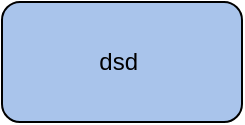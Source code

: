 <mxfile version="16.5.6" type="github">
  <diagram id="mZCeL3TtuJ6y8p_ebfG8" name="第 1 页">
    <mxGraphModel dx="1123" dy="699" grid="1" gridSize="10" guides="1" tooltips="1" connect="1" arrows="1" fold="1" page="1" pageScale="1" pageWidth="827" pageHeight="1169" math="0" shadow="0">
      <root>
        <mxCell id="0" />
        <mxCell id="1" parent="0" />
        <mxCell id="AJO2Z7t3AOlEYkgQesFq-6" value="dsd&amp;nbsp;" style="rounded=1;whiteSpace=wrap;html=1;fillColor=#A9C4EB;" vertex="1" parent="1">
          <mxGeometry x="220" y="200" width="120" height="60" as="geometry" />
        </mxCell>
      </root>
    </mxGraphModel>
  </diagram>
</mxfile>
